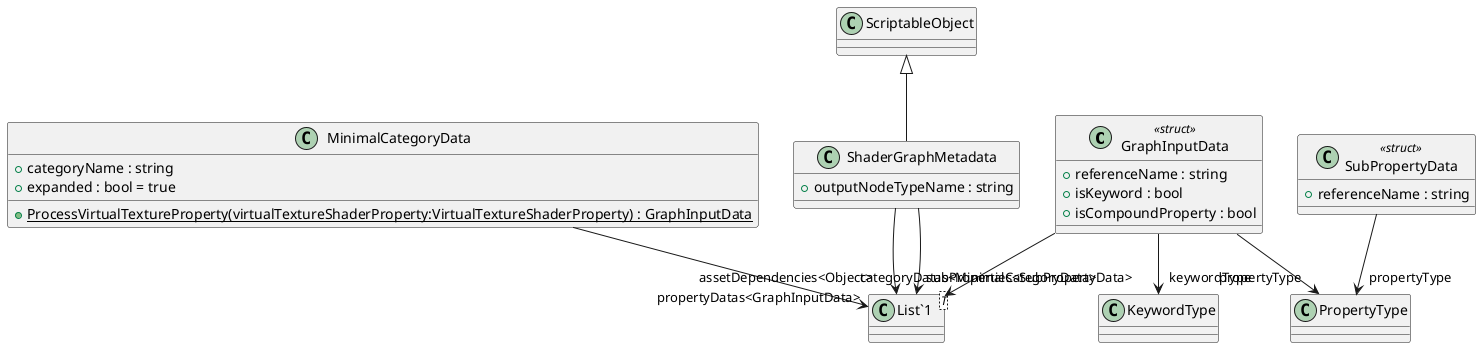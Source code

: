 @startuml
class GraphInputData <<struct>> {
    + referenceName : string
    + isKeyword : bool
    + isCompoundProperty : bool
}
class SubPropertyData <<struct>> {
    + referenceName : string
}
class MinimalCategoryData {
    + {static} ProcessVirtualTextureProperty(virtualTextureShaderProperty:VirtualTextureShaderProperty) : GraphInputData
    + categoryName : string
    + expanded : bool = true
}
class ShaderGraphMetadata {
    + outputNodeTypeName : string
}
class "List`1"<T> {
}
GraphInputData --> "propertyType" PropertyType
GraphInputData --> "keywordType" KeywordType
GraphInputData --> "subProperties<SubPropertyData>" "List`1"
SubPropertyData --> "propertyType" PropertyType
MinimalCategoryData --> "propertyDatas<GraphInputData>" "List`1"
ScriptableObject <|-- ShaderGraphMetadata
ShaderGraphMetadata --> "assetDependencies<Object>" "List`1"
ShaderGraphMetadata --> "categoryDatas<MinimalCategoryData>" "List`1"
@enduml
